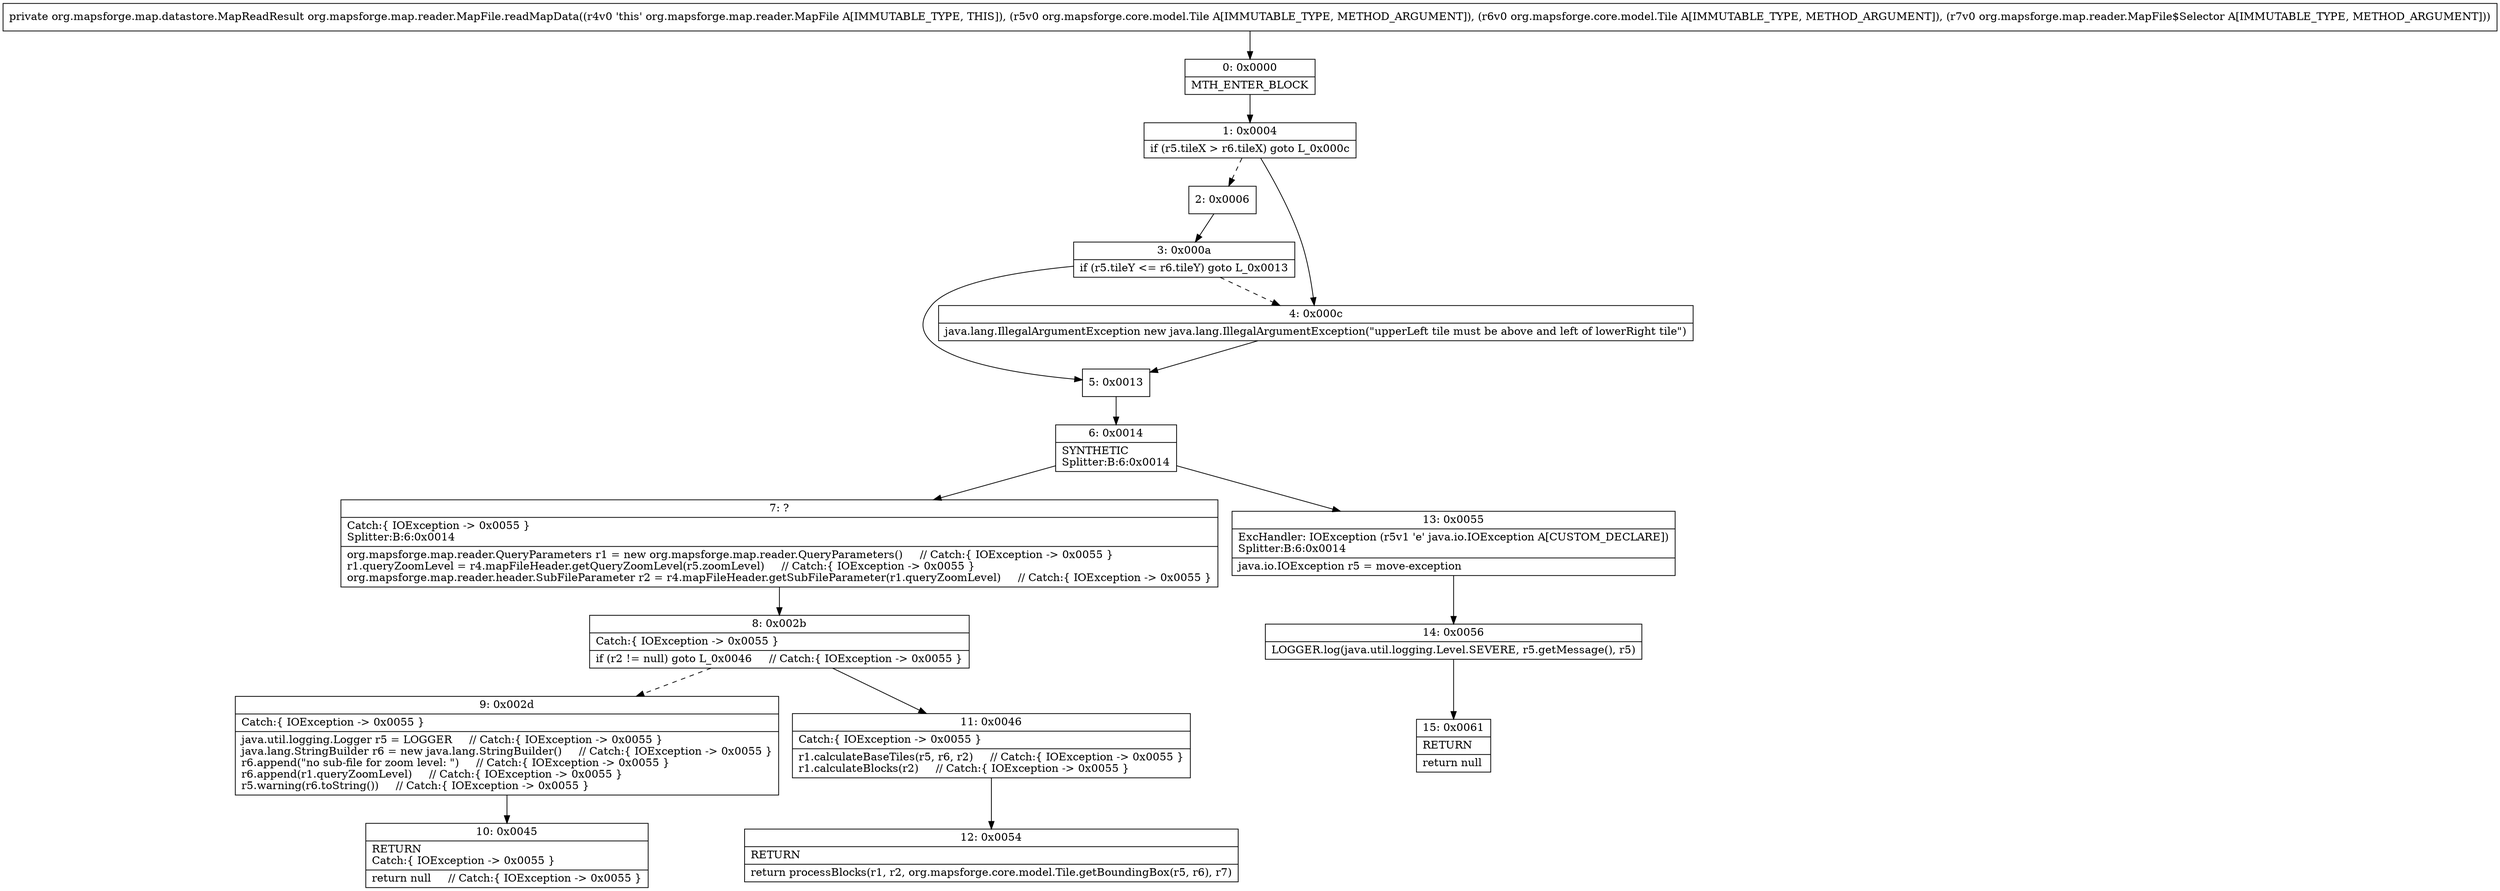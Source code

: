 digraph "CFG fororg.mapsforge.map.reader.MapFile.readMapData(Lorg\/mapsforge\/core\/model\/Tile;Lorg\/mapsforge\/core\/model\/Tile;Lorg\/mapsforge\/map\/reader\/MapFile$Selector;)Lorg\/mapsforge\/map\/datastore\/MapReadResult;" {
Node_0 [shape=record,label="{0\:\ 0x0000|MTH_ENTER_BLOCK\l}"];
Node_1 [shape=record,label="{1\:\ 0x0004|if (r5.tileX \> r6.tileX) goto L_0x000c\l}"];
Node_2 [shape=record,label="{2\:\ 0x0006}"];
Node_3 [shape=record,label="{3\:\ 0x000a|if (r5.tileY \<= r6.tileY) goto L_0x0013\l}"];
Node_4 [shape=record,label="{4\:\ 0x000c|java.lang.IllegalArgumentException new java.lang.IllegalArgumentException(\"upperLeft tile must be above and left of lowerRight tile\")\l}"];
Node_5 [shape=record,label="{5\:\ 0x0013}"];
Node_6 [shape=record,label="{6\:\ 0x0014|SYNTHETIC\lSplitter:B:6:0x0014\l}"];
Node_7 [shape=record,label="{7\:\ ?|Catch:\{ IOException \-\> 0x0055 \}\lSplitter:B:6:0x0014\l|org.mapsforge.map.reader.QueryParameters r1 = new org.mapsforge.map.reader.QueryParameters()     \/\/ Catch:\{ IOException \-\> 0x0055 \}\lr1.queryZoomLevel = r4.mapFileHeader.getQueryZoomLevel(r5.zoomLevel)     \/\/ Catch:\{ IOException \-\> 0x0055 \}\lorg.mapsforge.map.reader.header.SubFileParameter r2 = r4.mapFileHeader.getSubFileParameter(r1.queryZoomLevel)     \/\/ Catch:\{ IOException \-\> 0x0055 \}\l}"];
Node_8 [shape=record,label="{8\:\ 0x002b|Catch:\{ IOException \-\> 0x0055 \}\l|if (r2 != null) goto L_0x0046     \/\/ Catch:\{ IOException \-\> 0x0055 \}\l}"];
Node_9 [shape=record,label="{9\:\ 0x002d|Catch:\{ IOException \-\> 0x0055 \}\l|java.util.logging.Logger r5 = LOGGER     \/\/ Catch:\{ IOException \-\> 0x0055 \}\ljava.lang.StringBuilder r6 = new java.lang.StringBuilder()     \/\/ Catch:\{ IOException \-\> 0x0055 \}\lr6.append(\"no sub\-file for zoom level: \")     \/\/ Catch:\{ IOException \-\> 0x0055 \}\lr6.append(r1.queryZoomLevel)     \/\/ Catch:\{ IOException \-\> 0x0055 \}\lr5.warning(r6.toString())     \/\/ Catch:\{ IOException \-\> 0x0055 \}\l}"];
Node_10 [shape=record,label="{10\:\ 0x0045|RETURN\lCatch:\{ IOException \-\> 0x0055 \}\l|return null     \/\/ Catch:\{ IOException \-\> 0x0055 \}\l}"];
Node_11 [shape=record,label="{11\:\ 0x0046|Catch:\{ IOException \-\> 0x0055 \}\l|r1.calculateBaseTiles(r5, r6, r2)     \/\/ Catch:\{ IOException \-\> 0x0055 \}\lr1.calculateBlocks(r2)     \/\/ Catch:\{ IOException \-\> 0x0055 \}\l}"];
Node_12 [shape=record,label="{12\:\ 0x0054|RETURN\l|return processBlocks(r1, r2, org.mapsforge.core.model.Tile.getBoundingBox(r5, r6), r7)\l}"];
Node_13 [shape=record,label="{13\:\ 0x0055|ExcHandler: IOException (r5v1 'e' java.io.IOException A[CUSTOM_DECLARE])\lSplitter:B:6:0x0014\l|java.io.IOException r5 = move\-exception\l}"];
Node_14 [shape=record,label="{14\:\ 0x0056|LOGGER.log(java.util.logging.Level.SEVERE, r5.getMessage(), r5)\l}"];
Node_15 [shape=record,label="{15\:\ 0x0061|RETURN\l|return null\l}"];
MethodNode[shape=record,label="{private org.mapsforge.map.datastore.MapReadResult org.mapsforge.map.reader.MapFile.readMapData((r4v0 'this' org.mapsforge.map.reader.MapFile A[IMMUTABLE_TYPE, THIS]), (r5v0 org.mapsforge.core.model.Tile A[IMMUTABLE_TYPE, METHOD_ARGUMENT]), (r6v0 org.mapsforge.core.model.Tile A[IMMUTABLE_TYPE, METHOD_ARGUMENT]), (r7v0 org.mapsforge.map.reader.MapFile$Selector A[IMMUTABLE_TYPE, METHOD_ARGUMENT])) }"];
MethodNode -> Node_0;
Node_0 -> Node_1;
Node_1 -> Node_2[style=dashed];
Node_1 -> Node_4;
Node_2 -> Node_3;
Node_3 -> Node_4[style=dashed];
Node_3 -> Node_5;
Node_4 -> Node_5;
Node_5 -> Node_6;
Node_6 -> Node_7;
Node_6 -> Node_13;
Node_7 -> Node_8;
Node_8 -> Node_9[style=dashed];
Node_8 -> Node_11;
Node_9 -> Node_10;
Node_11 -> Node_12;
Node_13 -> Node_14;
Node_14 -> Node_15;
}

